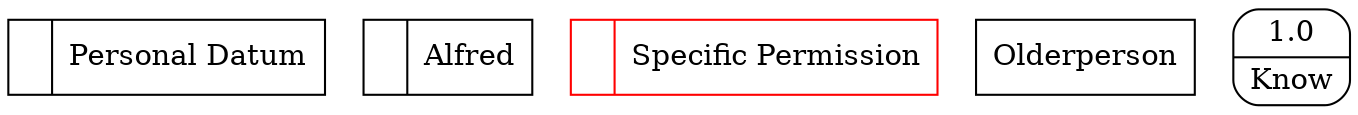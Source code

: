 digraph dfd2{ 
node[shape=record]
200 [label="<f0>  |<f1> Personal Datum " ];
201 [label="<f0>  |<f1> Alfred " ];
202 [label="<f0>  |<f1> Specific Permission " color=red];
203 [label="Olderperson" shape=box];
204 [label="{<f0> 1.0|<f1> Know }" shape=Mrecord];
}